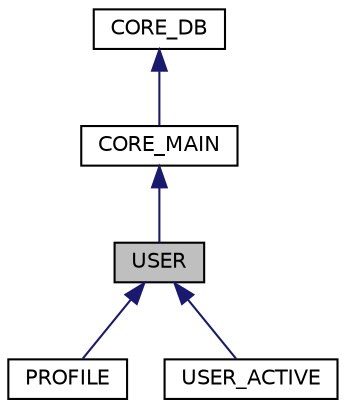 digraph "USER"
{
  edge [fontname="Helvetica",fontsize="10",labelfontname="Helvetica",labelfontsize="10"];
  node [fontname="Helvetica",fontsize="10",shape=record];
  Node1 [label="USER",height=0.2,width=0.4,color="black", fillcolor="grey75", style="filled" fontcolor="black"];
  Node2 -> Node1 [dir="back",color="midnightblue",fontsize="10",style="solid"];
  Node2 [label="CORE_MAIN",height=0.2,width=0.4,color="black", fillcolor="white", style="filled",URL="$class_c_o_r_e___m_a_i_n.html"];
  Node3 -> Node2 [dir="back",color="midnightblue",fontsize="10",style="solid"];
  Node3 [label="CORE_DB",height=0.2,width=0.4,color="black", fillcolor="white", style="filled",URL="$class_c_o_r_e___d_b.html"];
  Node1 -> Node4 [dir="back",color="midnightblue",fontsize="10",style="solid"];
  Node4 [label="PROFILE",height=0.2,width=0.4,color="black", fillcolor="white", style="filled",URL="$class_p_r_o_f_i_l_e.html"];
  Node1 -> Node5 [dir="back",color="midnightblue",fontsize="10",style="solid"];
  Node5 [label="USER_ACTIVE",height=0.2,width=0.4,color="black", fillcolor="white", style="filled",URL="$class_u_s_e_r___a_c_t_i_v_e.html"];
}
